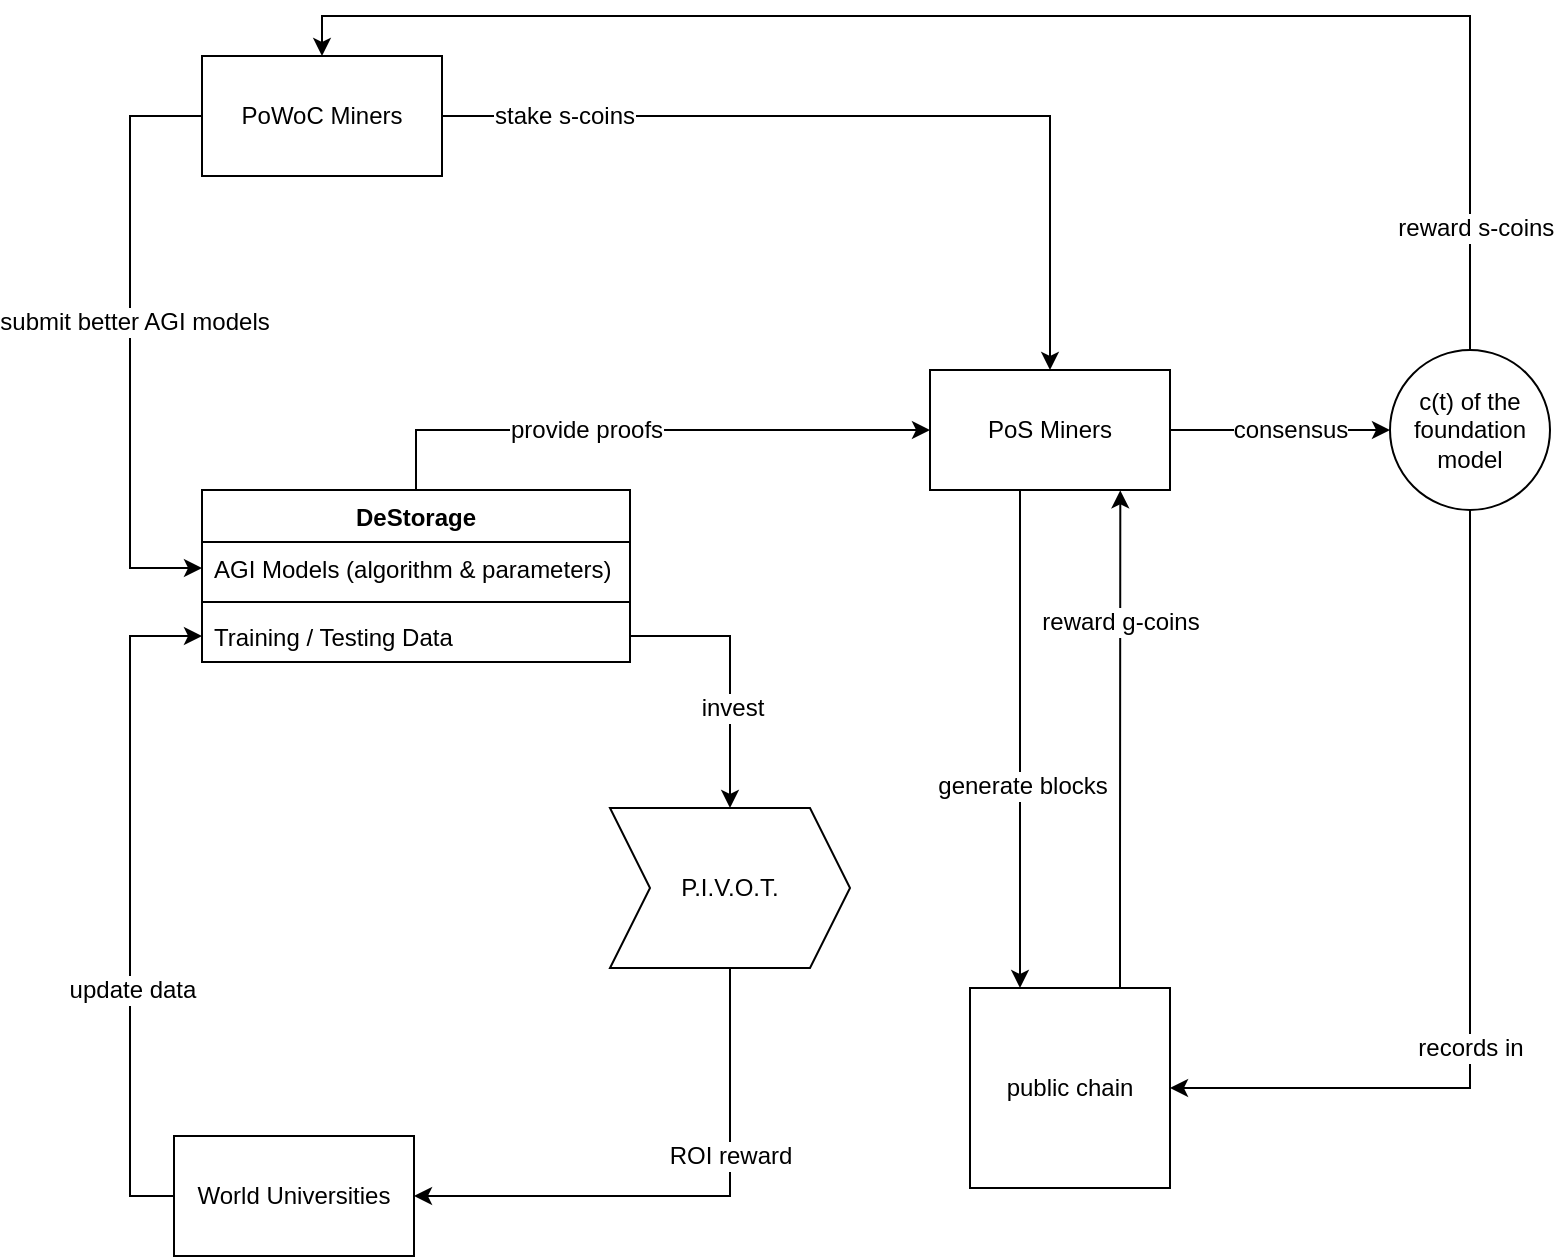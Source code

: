 <mxfile version="12.1.7" type="device" pages="1"><diagram id="GnA7OYO2FhsB4uNBH34L" name="Page-1"><mxGraphModel dx="1286" dy="638" grid="1" gridSize="10" guides="1" tooltips="1" connect="1" arrows="1" fold="1" page="1" pageScale="1" pageWidth="850" pageHeight="1100" math="0" shadow="0"><root><mxCell id="0"/><mxCell id="1" parent="0"/><mxCell id="uiVRSE6AfTLdVyqZdTdI-50" style="edgeStyle=orthogonalEdgeStyle;rounded=0;orthogonalLoop=1;jettySize=auto;html=1;exitX=0.5;exitY=0;exitDx=0;exitDy=0;" edge="1" parent="1" source="uiVRSE6AfTLdVyqZdTdI-8" target="uiVRSE6AfTLdVyqZdTdI-16"><mxGeometry relative="1" as="geometry"/></mxCell><mxCell id="uiVRSE6AfTLdVyqZdTdI-51" value="provide proofs" style="text;html=1;resizable=0;points=[];align=center;verticalAlign=middle;labelBackgroundColor=#ffffff;" vertex="1" connectable="0" parent="uiVRSE6AfTLdVyqZdTdI-50"><mxGeometry x="-0.41" y="1" relative="1" as="geometry"><mxPoint x="30" y="1" as="offset"/></mxGeometry></mxCell><mxCell id="uiVRSE6AfTLdVyqZdTdI-8" value="DeStorage" style="swimlane;fontStyle=1;align=center;verticalAlign=top;childLayout=stackLayout;horizontal=1;startSize=26;horizontalStack=0;resizeParent=1;resizeParentMax=0;resizeLast=0;collapsible=1;marginBottom=0;" vertex="1" parent="1"><mxGeometry x="116" y="257" width="214" height="86" as="geometry"/></mxCell><mxCell id="uiVRSE6AfTLdVyqZdTdI-9" value="AGI Models (algorithm &amp; parameters)" style="text;strokeColor=none;fillColor=none;align=left;verticalAlign=top;spacingLeft=4;spacingRight=4;overflow=hidden;rotatable=0;points=[[0,0.5],[1,0.5]];portConstraint=eastwest;" vertex="1" parent="uiVRSE6AfTLdVyqZdTdI-8"><mxGeometry y="26" width="214" height="26" as="geometry"/></mxCell><mxCell id="uiVRSE6AfTLdVyqZdTdI-10" value="" style="line;strokeWidth=1;fillColor=none;align=left;verticalAlign=middle;spacingTop=-1;spacingLeft=3;spacingRight=3;rotatable=0;labelPosition=right;points=[];portConstraint=eastwest;" vertex="1" parent="uiVRSE6AfTLdVyqZdTdI-8"><mxGeometry y="52" width="214" height="8" as="geometry"/></mxCell><mxCell id="uiVRSE6AfTLdVyqZdTdI-11" value="Training / Testing Data" style="text;strokeColor=none;fillColor=none;align=left;verticalAlign=top;spacingLeft=4;spacingRight=4;overflow=hidden;rotatable=0;points=[[0,0.5],[1,0.5]];portConstraint=eastwest;" vertex="1" parent="uiVRSE6AfTLdVyqZdTdI-8"><mxGeometry y="60" width="214" height="26" as="geometry"/></mxCell><mxCell id="uiVRSE6AfTLdVyqZdTdI-54" style="edgeStyle=orthogonalEdgeStyle;rounded=0;orthogonalLoop=1;jettySize=auto;html=1;entryX=0.793;entryY=1.003;entryDx=0;entryDy=0;entryPerimeter=0;" edge="1" parent="1" source="uiVRSE6AfTLdVyqZdTdI-13" target="uiVRSE6AfTLdVyqZdTdI-16"><mxGeometry relative="1" as="geometry"><Array as="points"><mxPoint x="575" y="446"/><mxPoint x="575" y="446"/></Array></mxGeometry></mxCell><mxCell id="uiVRSE6AfTLdVyqZdTdI-55" value="reward g-coins" style="text;html=1;resizable=0;points=[];align=center;verticalAlign=middle;labelBackgroundColor=#ffffff;" vertex="1" connectable="0" parent="uiVRSE6AfTLdVyqZdTdI-54"><mxGeometry x="0.473" relative="1" as="geometry"><mxPoint as="offset"/></mxGeometry></mxCell><mxCell id="uiVRSE6AfTLdVyqZdTdI-13" value="public chain" style="rounded=0;whiteSpace=wrap;html=1;shadow=0;fontFamily=Helvetica;fontSize=12;fontColor=#000000;align=center;fillColor=#FFFFFF;direction=south;" vertex="1" parent="1"><mxGeometry x="500" y="506" width="100" height="100" as="geometry"/></mxCell><mxCell id="uiVRSE6AfTLdVyqZdTdI-39" style="edgeStyle=orthogonalEdgeStyle;rounded=0;orthogonalLoop=1;jettySize=auto;html=1;exitX=0.5;exitY=0;exitDx=0;exitDy=0;entryX=0.5;entryY=0;entryDx=0;entryDy=0;" edge="1" parent="1" source="uiVRSE6AfTLdVyqZdTdI-15" target="uiVRSE6AfTLdVyqZdTdI-23"><mxGeometry relative="1" as="geometry"/></mxCell><mxCell id="uiVRSE6AfTLdVyqZdTdI-40" value="&amp;nbsp;reward s-coins" style="text;html=1;resizable=0;points=[];align=center;verticalAlign=middle;labelBackgroundColor=#ffffff;" vertex="1" connectable="0" parent="uiVRSE6AfTLdVyqZdTdI-39"><mxGeometry x="0.847" y="4" relative="1" as="geometry"><mxPoint x="536.5" y="102" as="offset"/></mxGeometry></mxCell><mxCell id="uiVRSE6AfTLdVyqZdTdI-41" style="edgeStyle=orthogonalEdgeStyle;rounded=0;orthogonalLoop=1;jettySize=auto;html=1;exitX=0.5;exitY=1;exitDx=0;exitDy=0;entryX=0.5;entryY=0;entryDx=0;entryDy=0;" edge="1" parent="1" source="uiVRSE6AfTLdVyqZdTdI-15" target="uiVRSE6AfTLdVyqZdTdI-13"><mxGeometry relative="1" as="geometry"><Array as="points"><mxPoint x="750" y="556"/></Array></mxGeometry></mxCell><mxCell id="uiVRSE6AfTLdVyqZdTdI-42" value="records in" style="text;html=1;resizable=0;points=[];align=center;verticalAlign=middle;labelBackgroundColor=#ffffff;" vertex="1" connectable="0" parent="uiVRSE6AfTLdVyqZdTdI-41"><mxGeometry x="0.185" y="2" relative="1" as="geometry"><mxPoint x="-2" y="9" as="offset"/></mxGeometry></mxCell><mxCell id="uiVRSE6AfTLdVyqZdTdI-15" value="c(t) of the foundation model" style="ellipse;whiteSpace=wrap;html=1;aspect=fixed;" vertex="1" parent="1"><mxGeometry x="710" y="187" width="80" height="80" as="geometry"/></mxCell><mxCell id="uiVRSE6AfTLdVyqZdTdI-21" style="edgeStyle=orthogonalEdgeStyle;rounded=0;orthogonalLoop=1;jettySize=auto;html=1;" edge="1" parent="1" source="uiVRSE6AfTLdVyqZdTdI-16" target="uiVRSE6AfTLdVyqZdTdI-15"><mxGeometry relative="1" as="geometry"/></mxCell><mxCell id="uiVRSE6AfTLdVyqZdTdI-22" value="consensus" style="text;html=1;resizable=0;points=[];align=center;verticalAlign=middle;labelBackgroundColor=#ffffff;" vertex="1" connectable="0" parent="uiVRSE6AfTLdVyqZdTdI-21"><mxGeometry x="0.741" y="-1" relative="1" as="geometry"><mxPoint x="-36" y="-1" as="offset"/></mxGeometry></mxCell><mxCell id="uiVRSE6AfTLdVyqZdTdI-57" style="edgeStyle=orthogonalEdgeStyle;rounded=0;orthogonalLoop=1;jettySize=auto;html=1;entryX=0;entryY=0.75;entryDx=0;entryDy=0;" edge="1" parent="1" source="uiVRSE6AfTLdVyqZdTdI-16" target="uiVRSE6AfTLdVyqZdTdI-13"><mxGeometry relative="1" as="geometry"><Array as="points"><mxPoint x="525" y="286"/><mxPoint x="525" y="286"/></Array></mxGeometry></mxCell><mxCell id="uiVRSE6AfTLdVyqZdTdI-58" value="generate blocks" style="text;html=1;resizable=0;points=[];align=center;verticalAlign=middle;labelBackgroundColor=#ffffff;" vertex="1" connectable="0" parent="uiVRSE6AfTLdVyqZdTdI-57"><mxGeometry x="0.187" y="1" relative="1" as="geometry"><mxPoint as="offset"/></mxGeometry></mxCell><mxCell id="uiVRSE6AfTLdVyqZdTdI-16" value="PoS Miners" style="rounded=0;whiteSpace=wrap;html=1;" vertex="1" parent="1"><mxGeometry x="480" y="197" width="120" height="60" as="geometry"/></mxCell><mxCell id="uiVRSE6AfTLdVyqZdTdI-24" style="edgeStyle=orthogonalEdgeStyle;rounded=0;orthogonalLoop=1;jettySize=auto;html=1;entryX=0;entryY=0.5;entryDx=0;entryDy=0;" edge="1" parent="1" source="uiVRSE6AfTLdVyqZdTdI-23" target="uiVRSE6AfTLdVyqZdTdI-9"><mxGeometry relative="1" as="geometry"><Array as="points"><mxPoint x="80" y="70"/><mxPoint x="80" y="296"/></Array></mxGeometry></mxCell><mxCell id="uiVRSE6AfTLdVyqZdTdI-25" value="submit better AGI models" style="text;html=1;resizable=0;points=[];align=center;verticalAlign=middle;labelBackgroundColor=#ffffff;" vertex="1" connectable="0" parent="uiVRSE6AfTLdVyqZdTdI-24"><mxGeometry x="-0.068" y="2" relative="1" as="geometry"><mxPoint as="offset"/></mxGeometry></mxCell><mxCell id="uiVRSE6AfTLdVyqZdTdI-52" style="edgeStyle=orthogonalEdgeStyle;rounded=0;orthogonalLoop=1;jettySize=auto;html=1;" edge="1" parent="1" source="uiVRSE6AfTLdVyqZdTdI-23" target="uiVRSE6AfTLdVyqZdTdI-16"><mxGeometry relative="1" as="geometry"/></mxCell><mxCell id="uiVRSE6AfTLdVyqZdTdI-53" value="stake s-coins" style="text;html=1;resizable=0;points=[];align=center;verticalAlign=middle;labelBackgroundColor=#ffffff;" vertex="1" connectable="0" parent="uiVRSE6AfTLdVyqZdTdI-52"><mxGeometry x="-0.783" y="-2" relative="1" as="geometry"><mxPoint x="14" y="-2.5" as="offset"/></mxGeometry></mxCell><mxCell id="uiVRSE6AfTLdVyqZdTdI-23" value="PoWoC Miners" style="rounded=0;whiteSpace=wrap;html=1;" vertex="1" parent="1"><mxGeometry x="116" y="40" width="120" height="60" as="geometry"/></mxCell><mxCell id="uiVRSE6AfTLdVyqZdTdI-27" style="edgeStyle=orthogonalEdgeStyle;rounded=0;orthogonalLoop=1;jettySize=auto;html=1;exitX=0;exitY=0.5;exitDx=0;exitDy=0;entryX=0;entryY=0.5;entryDx=0;entryDy=0;" edge="1" parent="1" source="uiVRSE6AfTLdVyqZdTdI-26" target="uiVRSE6AfTLdVyqZdTdI-11"><mxGeometry relative="1" as="geometry"><Array as="points"><mxPoint x="80" y="610"/><mxPoint x="80" y="330"/></Array></mxGeometry></mxCell><mxCell id="uiVRSE6AfTLdVyqZdTdI-28" value="update data" style="text;html=1;resizable=0;points=[];align=center;verticalAlign=middle;labelBackgroundColor=#ffffff;" vertex="1" connectable="0" parent="uiVRSE6AfTLdVyqZdTdI-27"><mxGeometry x="-0.258" y="-1" relative="1" as="geometry"><mxPoint as="offset"/></mxGeometry></mxCell><mxCell id="uiVRSE6AfTLdVyqZdTdI-26" value="World Universities" style="rounded=0;whiteSpace=wrap;html=1;" vertex="1" parent="1"><mxGeometry x="102" y="580" width="120" height="60" as="geometry"/></mxCell><mxCell id="uiVRSE6AfTLdVyqZdTdI-31" style="edgeStyle=orthogonalEdgeStyle;rounded=0;orthogonalLoop=1;jettySize=auto;html=1;entryX=1;entryY=0.5;entryDx=0;entryDy=0;" edge="1" parent="1" source="uiVRSE6AfTLdVyqZdTdI-29" target="uiVRSE6AfTLdVyqZdTdI-26"><mxGeometry relative="1" as="geometry"><Array as="points"><mxPoint x="380" y="610"/></Array></mxGeometry></mxCell><mxCell id="uiVRSE6AfTLdVyqZdTdI-32" value="ROI reward" style="text;html=1;resizable=0;points=[];align=center;verticalAlign=middle;labelBackgroundColor=#ffffff;" vertex="1" connectable="0" parent="uiVRSE6AfTLdVyqZdTdI-31"><mxGeometry x="-0.213" y="-1" relative="1" as="geometry"><mxPoint x="1" y="-13" as="offset"/></mxGeometry></mxCell><mxCell id="uiVRSE6AfTLdVyqZdTdI-29" value="P.I.V.O.T." style="shape=step;perimeter=stepPerimeter;whiteSpace=wrap;html=1;fixedSize=1;" vertex="1" parent="1"><mxGeometry x="320" y="416" width="120" height="80" as="geometry"/></mxCell><mxCell id="uiVRSE6AfTLdVyqZdTdI-30" style="edgeStyle=orthogonalEdgeStyle;rounded=0;orthogonalLoop=1;jettySize=auto;html=1;exitX=1;exitY=0.5;exitDx=0;exitDy=0;" edge="1" parent="1" source="uiVRSE6AfTLdVyqZdTdI-11" target="uiVRSE6AfTLdVyqZdTdI-29"><mxGeometry relative="1" as="geometry"/></mxCell><mxCell id="uiVRSE6AfTLdVyqZdTdI-44" value="invest" style="text;html=1;resizable=0;points=[];align=center;verticalAlign=middle;labelBackgroundColor=#ffffff;" vertex="1" connectable="0" parent="uiVRSE6AfTLdVyqZdTdI-30"><mxGeometry x="0.262" y="1" relative="1" as="geometry"><mxPoint as="offset"/></mxGeometry></mxCell></root></mxGraphModel></diagram></mxfile>